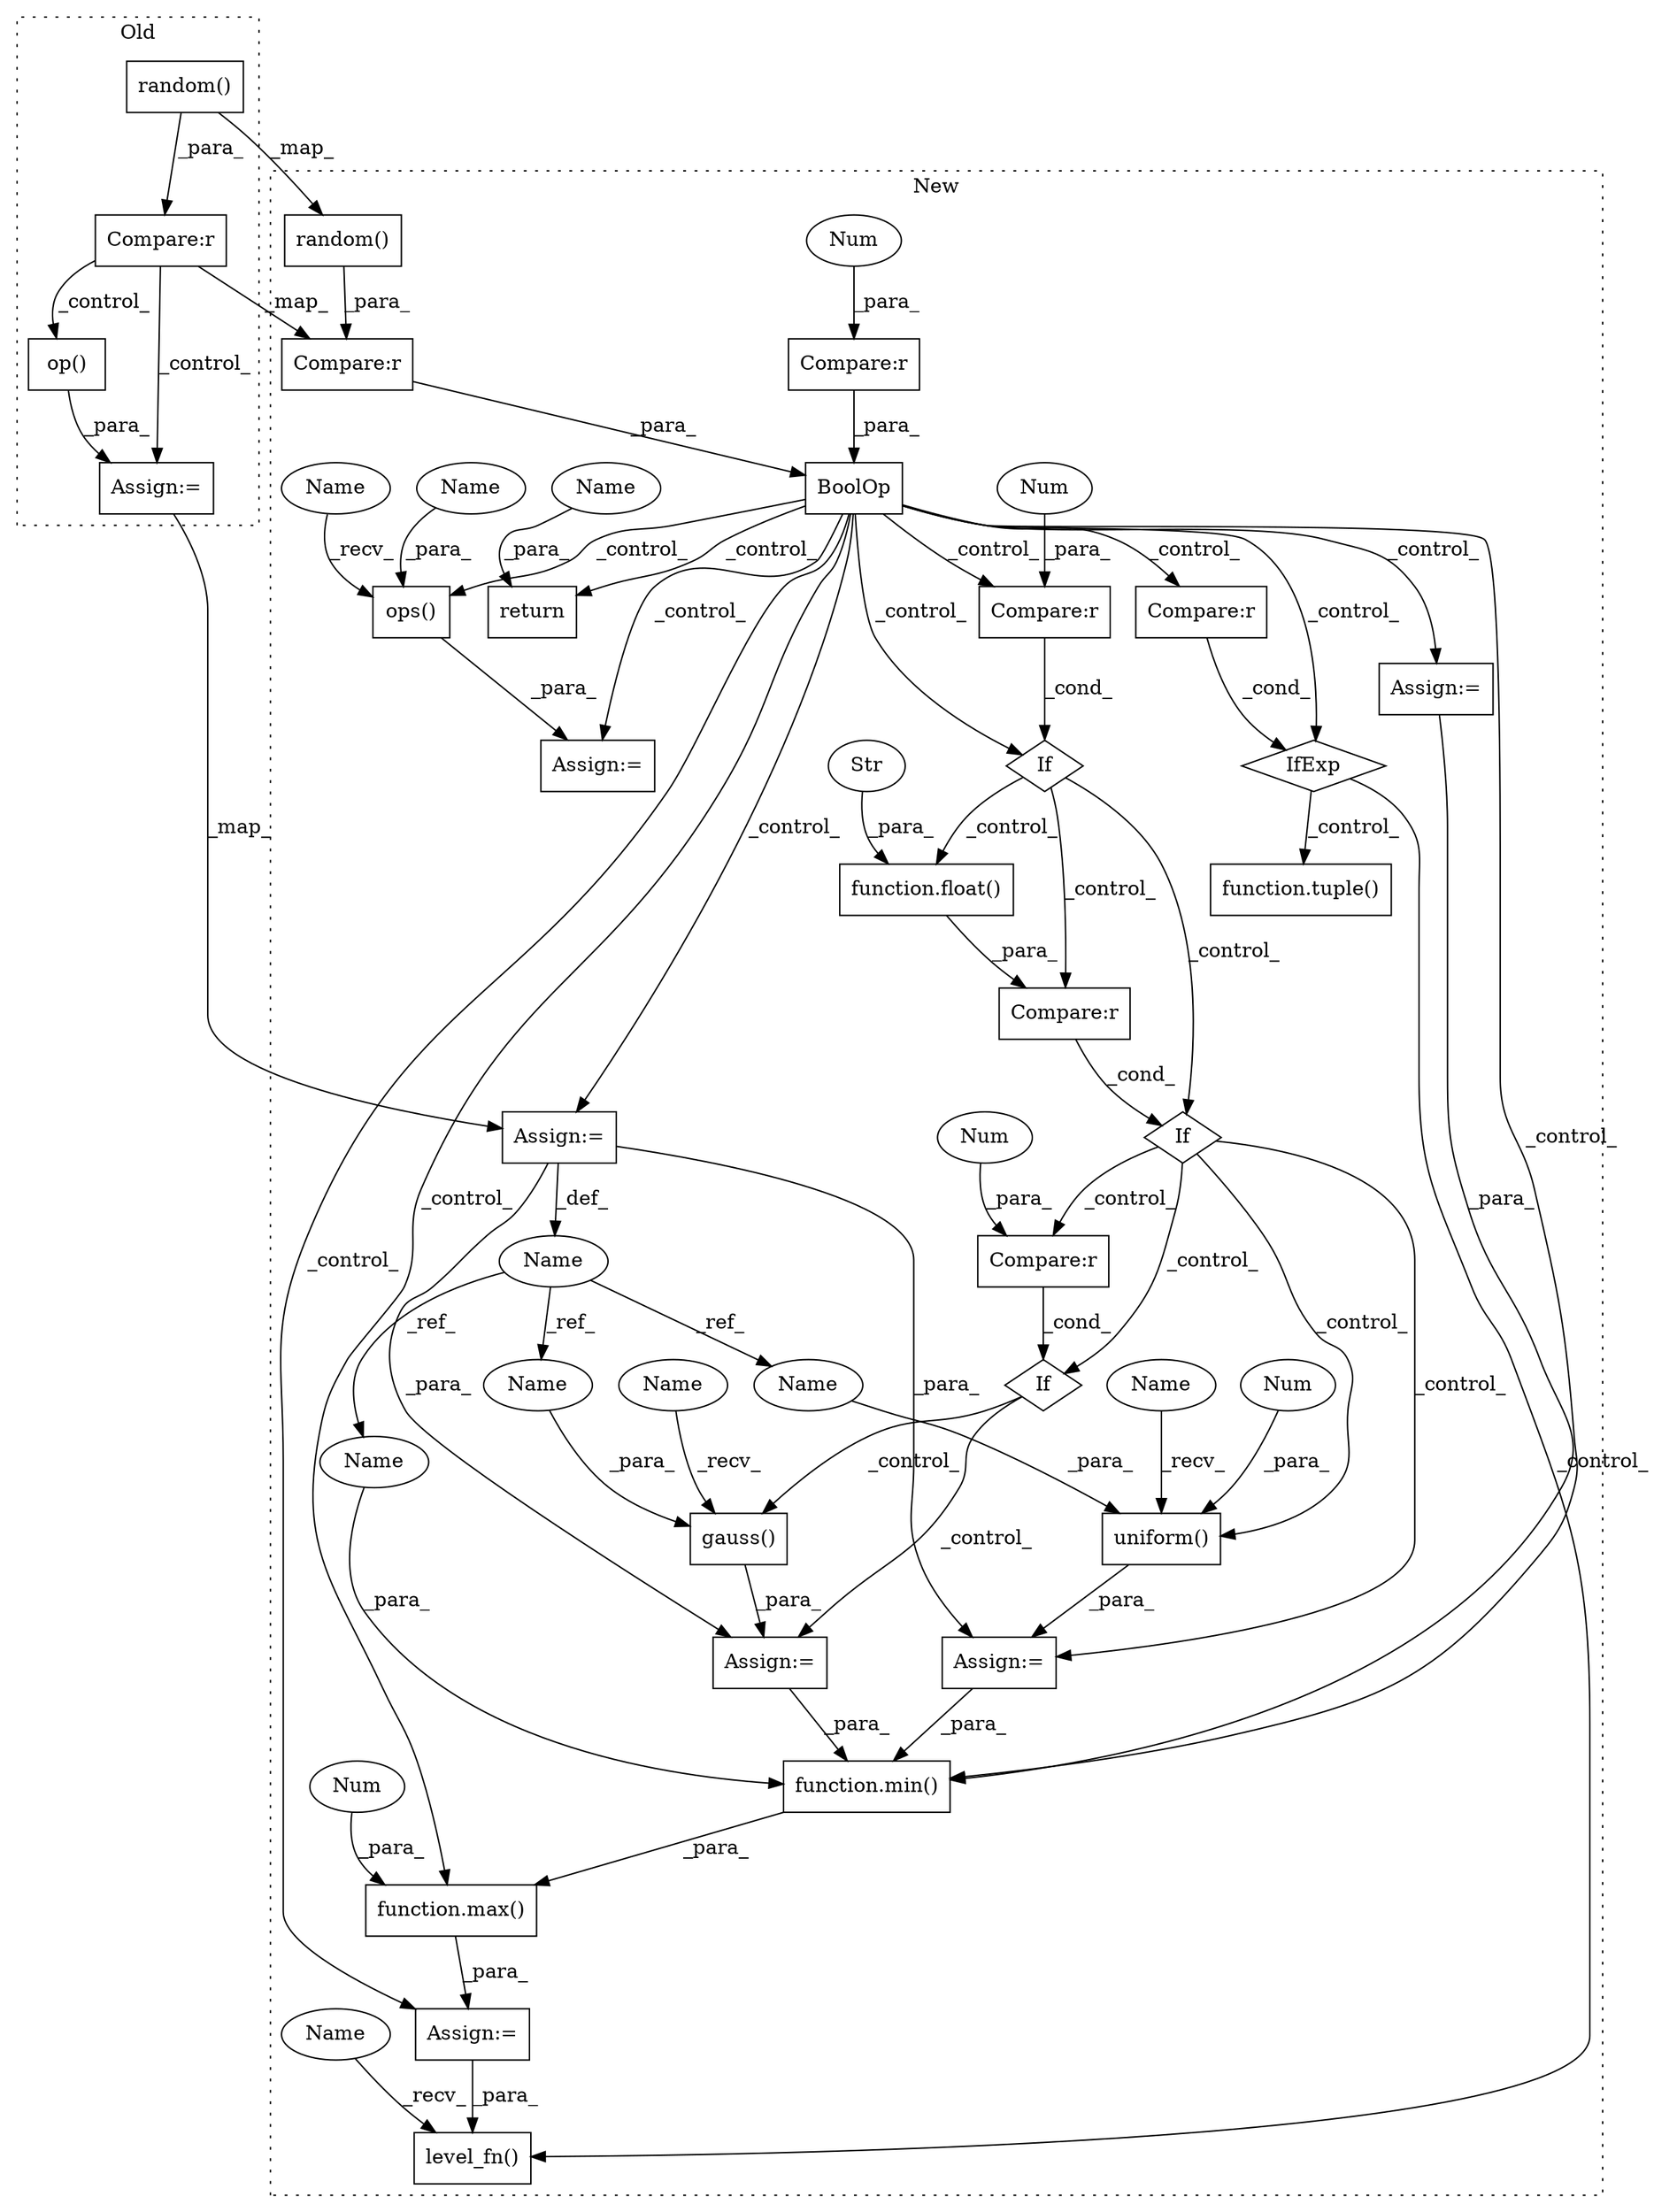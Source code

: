 digraph G {
subgraph cluster0 {
1 [label="op()" a="75" s="8148,8177" l="8,1" shape="box"];
21 [label="Compare:r" a="40" s="8099" l="27" shape="box"];
29 [label="random()" a="75" s="8111" l="15" shape="box"];
37 [label="Assign:=" a="68" s="8145" l="3" shape="box"];
label = "Old";
style="dotted";
}
subgraph cluster1 {
2 [label="function.min()" a="75" s="13605,13631" l="4,1" shape="box"];
3 [label="Compare:r" a="40" s="13137" l="15" shape="box"];
4 [label="If" a="96" s="13448" l="0" shape="diamond"];
5 [label="uniform()" a="75" s="13402,13429" l="15,1" shape="box"];
6 [label="If" a="96" s="13296" l="3" shape="diamond"];
7 [label="gauss()" a="75" s="13500,13542" l="13,1" shape="box"];
8 [label="If" a="96" s="13335" l="3" shape="diamond"];
9 [label="ops()" a="75" s="13738,13755" l="9,11" shape="box"];
10 [label="function.tuple()" a="75" s="13714" l="7" shape="box"];
11 [label="return" a="93" s="13198" l="7" shape="box"];
12 [label="Num" a="76" s="13417" l="1" shape="ellipse"];
13 [label="Num" a="76" s="13149" l="3" shape="ellipse"];
14 [label="Compare:r" a="40" s="13448" l="22" shape="box"];
15 [label="Num" a="76" s="13469" l="1" shape="ellipse"];
16 [label="Compare:r" a="40" s="13338" l="34" shape="box"];
17 [label="Compare:r" a="40" s="13683" l="25" shape="box"];
18 [label="Compare:r" a="40" s="13299" l="22" shape="box"];
19 [label="IfExp" a="51" s="13679,13708" l="4,6" shape="diamond"];
20 [label="Compare:r" a="40" s="13157" l="27" shape="box"];
22 [label="function.max()" a="75" s="13598,13632" l="4,1" shape="box"];
23 [label="level_fn()" a="75" s="13655,13678" l="14,1" shape="box"];
24 [label="BoolOp" a="72" s="13137" l="47" shape="box"];
25 [label="function.float()" a="75" s="13360,13371" l="6,1" shape="box"];
26 [label="Str" a="66" s="13366" l="5" shape="ellipse"];
27 [label="Name" a="87" s="13220" l="9" shape="ellipse"];
28 [label="random()" a="75" s="13157" l="15" shape="box"];
30 [label="Num" a="76" s="13320" l="1" shape="ellipse"];
31 [label="Num" a="76" s="13602" l="1" shape="ellipse"];
32 [label="Assign:=" a="68" s="13563" l="3" shape="box"];
33 [label="Assign:=" a="68" s="13735" l="3" shape="box"];
34 [label="Assign:=" a="68" s="13399" l="3" shape="box"];
35 [label="Assign:=" a="68" s="13497" l="3" shape="box"];
36 [label="Assign:=" a="68" s="13595" l="3" shape="box"];
38 [label="Assign:=" a="68" s="13229" l="3" shape="box"];
39 [label="Name" a="87" s="13402" l="6" shape="ellipse"];
40 [label="Name" a="87" s="13500" l="6" shape="ellipse"];
41 [label="Name" a="87" s="13747" l="5" shape="ellipse"];
42 [label="Name" a="87" s="13205" l="5" shape="ellipse"];
43 [label="Name" a="87" s="13513" l="9" shape="ellipse"];
44 [label="Name" a="87" s="13609" l="9" shape="ellipse"];
45 [label="Name" a="87" s="13420" l="9" shape="ellipse"];
46 [label="Name" a="87" s="13655" l="4" shape="ellipse"];
47 [label="Name" a="87" s="13738" l="4" shape="ellipse"];
label = "New";
style="dotted";
}
1 -> 37 [label="_para_"];
2 -> 22 [label="_para_"];
3 -> 24 [label="_para_"];
4 -> 35 [label="_control_"];
4 -> 7 [label="_control_"];
5 -> 34 [label="_para_"];
6 -> 16 [label="_control_"];
6 -> 8 [label="_control_"];
6 -> 25 [label="_control_"];
7 -> 35 [label="_para_"];
8 -> 34 [label="_control_"];
8 -> 14 [label="_control_"];
8 -> 4 [label="_control_"];
8 -> 5 [label="_control_"];
9 -> 33 [label="_para_"];
12 -> 5 [label="_para_"];
13 -> 3 [label="_para_"];
14 -> 4 [label="_cond_"];
15 -> 14 [label="_para_"];
16 -> 8 [label="_cond_"];
17 -> 19 [label="_cond_"];
18 -> 6 [label="_cond_"];
19 -> 10 [label="_control_"];
19 -> 23 [label="_control_"];
20 -> 24 [label="_para_"];
21 -> 1 [label="_control_"];
21 -> 20 [label="_map_"];
21 -> 37 [label="_control_"];
22 -> 36 [label="_para_"];
24 -> 32 [label="_control_"];
24 -> 33 [label="_control_"];
24 -> 6 [label="_control_"];
24 -> 38 [label="_control_"];
24 -> 19 [label="_control_"];
24 -> 22 [label="_control_"];
24 -> 11 [label="_control_"];
24 -> 9 [label="_control_"];
24 -> 36 [label="_control_"];
24 -> 18 [label="_control_"];
24 -> 2 [label="_control_"];
24 -> 17 [label="_control_"];
25 -> 16 [label="_para_"];
26 -> 25 [label="_para_"];
27 -> 44 [label="_ref_"];
27 -> 43 [label="_ref_"];
27 -> 45 [label="_ref_"];
28 -> 20 [label="_para_"];
29 -> 28 [label="_map_"];
29 -> 21 [label="_para_"];
30 -> 18 [label="_para_"];
31 -> 22 [label="_para_"];
32 -> 2 [label="_para_"];
34 -> 2 [label="_para_"];
35 -> 2 [label="_para_"];
36 -> 23 [label="_para_"];
37 -> 38 [label="_map_"];
38 -> 27 [label="_def_"];
38 -> 34 [label="_para_"];
38 -> 35 [label="_para_"];
39 -> 5 [label="_recv_"];
40 -> 7 [label="_recv_"];
41 -> 9 [label="_para_"];
42 -> 11 [label="_para_"];
43 -> 7 [label="_para_"];
44 -> 2 [label="_para_"];
45 -> 5 [label="_para_"];
46 -> 23 [label="_recv_"];
47 -> 9 [label="_recv_"];
}